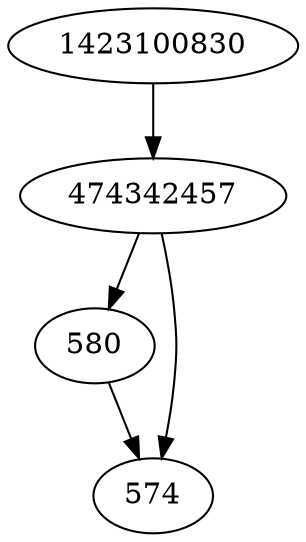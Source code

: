 strict digraph  {
474342457;
1423100830;
580;
574;
474342457 -> 574;
474342457 -> 580;
1423100830 -> 474342457;
580 -> 574;
}
